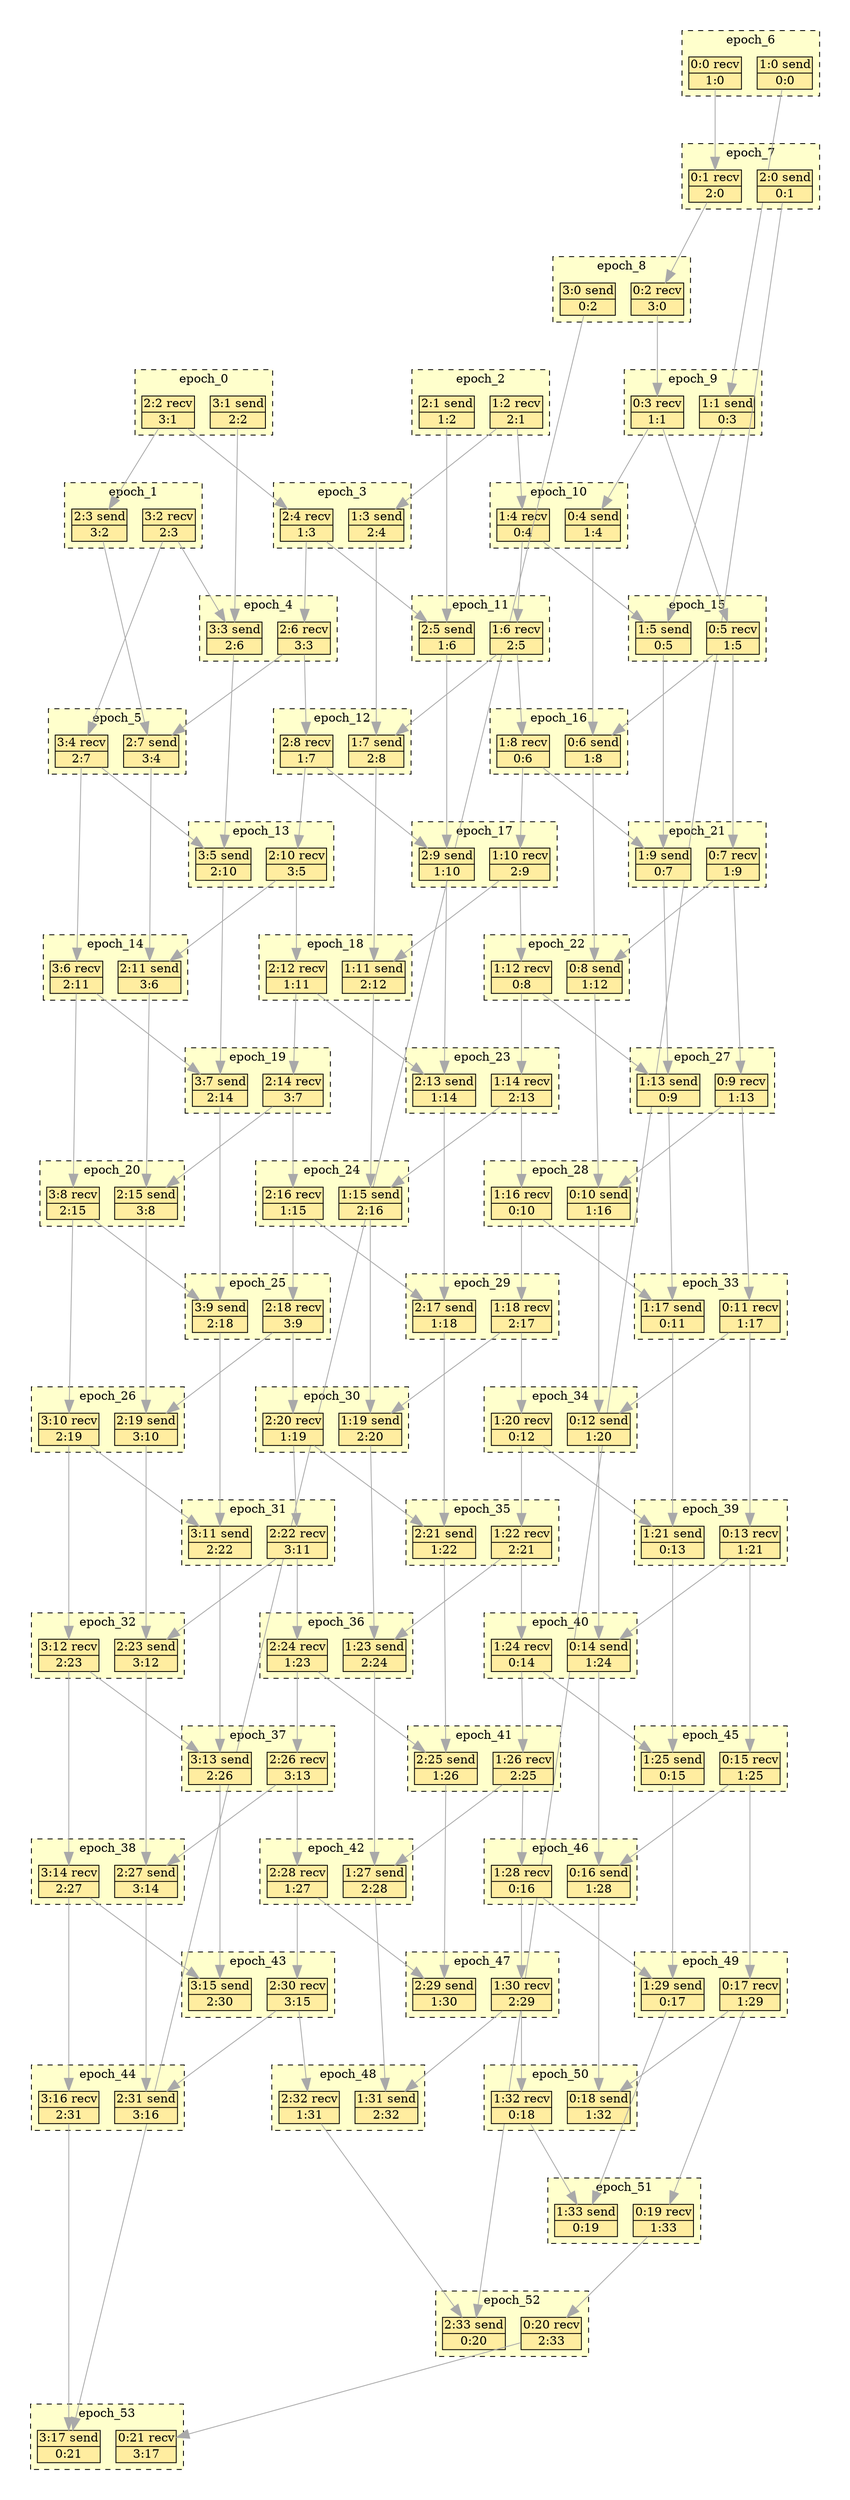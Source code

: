digraph{node[shape=none margin=0 style=filled colorscheme=ylorrd9 fillcolor=2];compound=true;splines=line;subgraph clusterdummy0_0{style=invis;subgraph clusterdummy0_1{style=invis;subgraph clusterdummy0_2{style=invis;subgraph cluster0{style=dashed;colorscheme=ylorrd9;bgcolor=1;edge[arrowhead=empty];label=epoch_0;58[label=<<table border="0" cellborder="0" cellspacing="0"><tr><td>2:2 recv</td></tr><hr/><tr><td> 3:1 </td></tr></table>>];91[label=<<table border="0" cellborder="0" cellspacing="0"><tr><td>3:1 send</td></tr><hr/><tr><td> 2:2 </td></tr></table>>];}}}}subgraph clusterdummy1_0{style=invis;subgraph clusterdummy1_1{style=invis;subgraph clusterdummy1_2{style=invis;subgraph cluster1{style=dashed;colorscheme=ylorrd9;bgcolor=1;edge[arrowhead=empty];label=epoch_1;59[label=<<table border="0" cellborder="0" cellspacing="0"><tr><td>2:3 send</td></tr><hr/><tr><td> 3:2 </td></tr></table>>];92[label=<<table border="0" cellborder="0" cellspacing="0"><tr><td>3:2 recv</td></tr><hr/><tr><td> 2:3 </td></tr></table>>];}}}}subgraph clusterdummy2_0{style=invis;subgraph clusterdummy2_1{style=invis;subgraph clusterdummy2_2{style=invis;subgraph cluster2{style=dashed;colorscheme=ylorrd9;bgcolor=1;edge[arrowhead=empty];label=epoch_2;24[label=<<table border="0" cellborder="0" cellspacing="0"><tr><td>1:2 recv</td></tr><hr/><tr><td> 2:1 </td></tr></table>>];57[label=<<table border="0" cellborder="0" cellspacing="0"><tr><td>2:1 send</td></tr><hr/><tr><td> 1:2 </td></tr></table>>];}}}}subgraph clusterdummy3_0{style=invis;subgraph clusterdummy3_1{style=invis;subgraph clusterdummy3_2{style=invis;subgraph cluster3{style=dashed;colorscheme=ylorrd9;bgcolor=1;edge[arrowhead=empty];label=epoch_3;25[label=<<table border="0" cellborder="0" cellspacing="0"><tr><td>1:3 send</td></tr><hr/><tr><td> 2:4 </td></tr></table>>];60[label=<<table border="0" cellborder="0" cellspacing="0"><tr><td>2:4 recv</td></tr><hr/><tr><td> 1:3 </td></tr></table>>];}}}}subgraph clusterdummy4_0{style=invis;subgraph clusterdummy4_1{style=invis;subgraph clusterdummy4_2{style=invis;subgraph cluster4{style=dashed;colorscheme=ylorrd9;bgcolor=1;edge[arrowhead=empty];label=epoch_4;62[label=<<table border="0" cellborder="0" cellspacing="0"><tr><td>2:6 recv</td></tr><hr/><tr><td> 3:3 </td></tr></table>>];93[label=<<table border="0" cellborder="0" cellspacing="0"><tr><td>3:3 send</td></tr><hr/><tr><td> 2:6 </td></tr></table>>];}}}}subgraph clusterdummy5_0{style=invis;subgraph clusterdummy5_1{style=invis;subgraph clusterdummy5_2{style=invis;subgraph cluster5{style=dashed;colorscheme=ylorrd9;bgcolor=1;edge[arrowhead=empty];label=epoch_5;63[label=<<table border="0" cellborder="0" cellspacing="0"><tr><td>2:7 send</td></tr><hr/><tr><td> 3:4 </td></tr></table>>];94[label=<<table border="0" cellborder="0" cellspacing="0"><tr><td>3:4 recv</td></tr><hr/><tr><td> 2:7 </td></tr></table>>];}}}}subgraph clusterdummy6_0{style=invis;subgraph clusterdummy6_1{style=invis;subgraph clusterdummy6_2{style=invis;subgraph cluster6{style=dashed;colorscheme=ylorrd9;bgcolor=1;edge[arrowhead=empty];label=epoch_6;0[label=<<table border="0" cellborder="0" cellspacing="0"><tr><td>0:0 recv</td></tr><hr/><tr><td> 1:0 </td></tr></table>>];22[label=<<table border="0" cellborder="0" cellspacing="0"><tr><td>1:0 send</td></tr><hr/><tr><td> 0:0 </td></tr></table>>];}}}}subgraph clusterdummy7_0{style=invis;subgraph clusterdummy7_1{style=invis;subgraph clusterdummy7_2{style=invis;subgraph cluster7{style=dashed;colorscheme=ylorrd9;bgcolor=1;edge[arrowhead=empty];label=epoch_7;1[label=<<table border="0" cellborder="0" cellspacing="0"><tr><td>0:1 recv</td></tr><hr/><tr><td> 2:0 </td></tr></table>>];56[label=<<table border="0" cellborder="0" cellspacing="0"><tr><td>2:0 send</td></tr><hr/><tr><td> 0:1 </td></tr></table>>];}}}}subgraph clusterdummy8_0{style=invis;subgraph clusterdummy8_1{style=invis;subgraph clusterdummy8_2{style=invis;subgraph cluster8{style=dashed;colorscheme=ylorrd9;bgcolor=1;edge[arrowhead=empty];label=epoch_8;2[label=<<table border="0" cellborder="0" cellspacing="0"><tr><td>0:2 recv</td></tr><hr/><tr><td> 3:0 </td></tr></table>>];90[label=<<table border="0" cellborder="0" cellspacing="0"><tr><td>3:0 send</td></tr><hr/><tr><td> 0:2 </td></tr></table>>];}}}}subgraph clusterdummy9_0{style=invis;subgraph clusterdummy9_1{style=invis;subgraph clusterdummy9_2{style=invis;subgraph cluster9{style=dashed;colorscheme=ylorrd9;bgcolor=1;edge[arrowhead=empty];label=epoch_9;3[label=<<table border="0" cellborder="0" cellspacing="0"><tr><td>0:3 recv</td></tr><hr/><tr><td> 1:1 </td></tr></table>>];23[label=<<table border="0" cellborder="0" cellspacing="0"><tr><td>1:1 send</td></tr><hr/><tr><td> 0:3 </td></tr></table>>];}}}}subgraph clusterdummy10_0{style=invis;subgraph clusterdummy10_1{style=invis;subgraph clusterdummy10_2{style=invis;subgraph cluster10{style=dashed;colorscheme=ylorrd9;bgcolor=1;edge[arrowhead=empty];label=epoch_10;4[label=<<table border="0" cellborder="0" cellspacing="0"><tr><td>0:4 send</td></tr><hr/><tr><td> 1:4 </td></tr></table>>];26[label=<<table border="0" cellborder="0" cellspacing="0"><tr><td>1:4 recv</td></tr><hr/><tr><td> 0:4 </td></tr></table>>];}}}}subgraph clusterdummy11_0{style=invis;subgraph clusterdummy11_1{style=invis;subgraph clusterdummy11_2{style=invis;subgraph cluster11{style=dashed;colorscheme=ylorrd9;bgcolor=1;edge[arrowhead=empty];label=epoch_11;28[label=<<table border="0" cellborder="0" cellspacing="0"><tr><td>1:6 recv</td></tr><hr/><tr><td> 2:5 </td></tr></table>>];61[label=<<table border="0" cellborder="0" cellspacing="0"><tr><td>2:5 send</td></tr><hr/><tr><td> 1:6 </td></tr></table>>];}}}}subgraph clusterdummy12_0{style=invis;subgraph clusterdummy12_1{style=invis;subgraph clusterdummy12_2{style=invis;subgraph cluster12{style=dashed;colorscheme=ylorrd9;bgcolor=1;edge[arrowhead=empty];label=epoch_12;29[label=<<table border="0" cellborder="0" cellspacing="0"><tr><td>1:7 send</td></tr><hr/><tr><td> 2:8 </td></tr></table>>];64[label=<<table border="0" cellborder="0" cellspacing="0"><tr><td>2:8 recv</td></tr><hr/><tr><td> 1:7 </td></tr></table>>];}}}}subgraph clusterdummy13_0{style=invis;subgraph clusterdummy13_1{style=invis;subgraph clusterdummy13_2{style=invis;subgraph cluster13{style=dashed;colorscheme=ylorrd9;bgcolor=1;edge[arrowhead=empty];label=epoch_13;66[label=<<table border="0" cellborder="0" cellspacing="0"><tr><td>2:10 recv</td></tr><hr/><tr><td> 3:5 </td></tr></table>>];95[label=<<table border="0" cellborder="0" cellspacing="0"><tr><td>3:5 send</td></tr><hr/><tr><td> 2:10 </td></tr></table>>];}}}}subgraph clusterdummy14_0{style=invis;subgraph clusterdummy14_1{style=invis;subgraph clusterdummy14_2{style=invis;subgraph cluster14{style=dashed;colorscheme=ylorrd9;bgcolor=1;edge[arrowhead=empty];label=epoch_14;67[label=<<table border="0" cellborder="0" cellspacing="0"><tr><td>2:11 send</td></tr><hr/><tr><td> 3:6 </td></tr></table>>];96[label=<<table border="0" cellborder="0" cellspacing="0"><tr><td>3:6 recv</td></tr><hr/><tr><td> 2:11 </td></tr></table>>];}}}}subgraph clusterdummy15_0{style=invis;subgraph clusterdummy15_1{style=invis;subgraph clusterdummy15_2{style=invis;subgraph cluster15{style=dashed;colorscheme=ylorrd9;bgcolor=1;edge[arrowhead=empty];label=epoch_15;5[label=<<table border="0" cellborder="0" cellspacing="0"><tr><td>0:5 recv</td></tr><hr/><tr><td> 1:5 </td></tr></table>>];27[label=<<table border="0" cellborder="0" cellspacing="0"><tr><td>1:5 send</td></tr><hr/><tr><td> 0:5 </td></tr></table>>];}}}}subgraph clusterdummy16_0{style=invis;subgraph clusterdummy16_1{style=invis;subgraph clusterdummy16_2{style=invis;subgraph cluster16{style=dashed;colorscheme=ylorrd9;bgcolor=1;edge[arrowhead=empty];label=epoch_16;6[label=<<table border="0" cellborder="0" cellspacing="0"><tr><td>0:6 send</td></tr><hr/><tr><td> 1:8 </td></tr></table>>];30[label=<<table border="0" cellborder="0" cellspacing="0"><tr><td>1:8 recv</td></tr><hr/><tr><td> 0:6 </td></tr></table>>];}}}}subgraph clusterdummy17_0{style=invis;subgraph clusterdummy17_1{style=invis;subgraph clusterdummy17_2{style=invis;subgraph cluster17{style=dashed;colorscheme=ylorrd9;bgcolor=1;edge[arrowhead=empty];label=epoch_17;32[label=<<table border="0" cellborder="0" cellspacing="0"><tr><td>1:10 recv</td></tr><hr/><tr><td> 2:9 </td></tr></table>>];65[label=<<table border="0" cellborder="0" cellspacing="0"><tr><td>2:9 send</td></tr><hr/><tr><td> 1:10 </td></tr></table>>];}}}}subgraph clusterdummy18_0{style=invis;subgraph clusterdummy18_1{style=invis;subgraph clusterdummy18_2{style=invis;subgraph cluster18{style=dashed;colorscheme=ylorrd9;bgcolor=1;edge[arrowhead=empty];label=epoch_18;33[label=<<table border="0" cellborder="0" cellspacing="0"><tr><td>1:11 send</td></tr><hr/><tr><td> 2:12 </td></tr></table>>];68[label=<<table border="0" cellborder="0" cellspacing="0"><tr><td>2:12 recv</td></tr><hr/><tr><td> 1:11 </td></tr></table>>];}}}}subgraph clusterdummy19_0{style=invis;subgraph clusterdummy19_1{style=invis;subgraph clusterdummy19_2{style=invis;subgraph cluster19{style=dashed;colorscheme=ylorrd9;bgcolor=1;edge[arrowhead=empty];label=epoch_19;70[label=<<table border="0" cellborder="0" cellspacing="0"><tr><td>2:14 recv</td></tr><hr/><tr><td> 3:7 </td></tr></table>>];97[label=<<table border="0" cellborder="0" cellspacing="0"><tr><td>3:7 send</td></tr><hr/><tr><td> 2:14 </td></tr></table>>];}}}}subgraph clusterdummy20_0{style=invis;subgraph clusterdummy20_1{style=invis;subgraph clusterdummy20_2{style=invis;subgraph cluster20{style=dashed;colorscheme=ylorrd9;bgcolor=1;edge[arrowhead=empty];label=epoch_20;71[label=<<table border="0" cellborder="0" cellspacing="0"><tr><td>2:15 send</td></tr><hr/><tr><td> 3:8 </td></tr></table>>];98[label=<<table border="0" cellborder="0" cellspacing="0"><tr><td>3:8 recv</td></tr><hr/><tr><td> 2:15 </td></tr></table>>];}}}}subgraph clusterdummy21_0{style=invis;subgraph clusterdummy21_1{style=invis;subgraph clusterdummy21_2{style=invis;subgraph cluster21{style=dashed;colorscheme=ylorrd9;bgcolor=1;edge[arrowhead=empty];label=epoch_21;7[label=<<table border="0" cellborder="0" cellspacing="0"><tr><td>0:7 recv</td></tr><hr/><tr><td> 1:9 </td></tr></table>>];31[label=<<table border="0" cellborder="0" cellspacing="0"><tr><td>1:9 send</td></tr><hr/><tr><td> 0:7 </td></tr></table>>];}}}}subgraph clusterdummy22_0{style=invis;subgraph clusterdummy22_1{style=invis;subgraph clusterdummy22_2{style=invis;subgraph cluster22{style=dashed;colorscheme=ylorrd9;bgcolor=1;edge[arrowhead=empty];label=epoch_22;8[label=<<table border="0" cellborder="0" cellspacing="0"><tr><td>0:8 send</td></tr><hr/><tr><td> 1:12 </td></tr></table>>];34[label=<<table border="0" cellborder="0" cellspacing="0"><tr><td>1:12 recv</td></tr><hr/><tr><td> 0:8 </td></tr></table>>];}}}}subgraph clusterdummy23_0{style=invis;subgraph clusterdummy23_1{style=invis;subgraph clusterdummy23_2{style=invis;subgraph cluster23{style=dashed;colorscheme=ylorrd9;bgcolor=1;edge[arrowhead=empty];label=epoch_23;36[label=<<table border="0" cellborder="0" cellspacing="0"><tr><td>1:14 recv</td></tr><hr/><tr><td> 2:13 </td></tr></table>>];69[label=<<table border="0" cellborder="0" cellspacing="0"><tr><td>2:13 send</td></tr><hr/><tr><td> 1:14 </td></tr></table>>];}}}}subgraph clusterdummy24_0{style=invis;subgraph clusterdummy24_1{style=invis;subgraph clusterdummy24_2{style=invis;subgraph cluster24{style=dashed;colorscheme=ylorrd9;bgcolor=1;edge[arrowhead=empty];label=epoch_24;37[label=<<table border="0" cellborder="0" cellspacing="0"><tr><td>1:15 send</td></tr><hr/><tr><td> 2:16 </td></tr></table>>];72[label=<<table border="0" cellborder="0" cellspacing="0"><tr><td>2:16 recv</td></tr><hr/><tr><td> 1:15 </td></tr></table>>];}}}}subgraph clusterdummy25_0{style=invis;subgraph clusterdummy25_1{style=invis;subgraph clusterdummy25_2{style=invis;subgraph cluster25{style=dashed;colorscheme=ylorrd9;bgcolor=1;edge[arrowhead=empty];label=epoch_25;74[label=<<table border="0" cellborder="0" cellspacing="0"><tr><td>2:18 recv</td></tr><hr/><tr><td> 3:9 </td></tr></table>>];99[label=<<table border="0" cellborder="0" cellspacing="0"><tr><td>3:9 send</td></tr><hr/><tr><td> 2:18 </td></tr></table>>];}}}}subgraph clusterdummy26_0{style=invis;subgraph clusterdummy26_1{style=invis;subgraph clusterdummy26_2{style=invis;subgraph cluster26{style=dashed;colorscheme=ylorrd9;bgcolor=1;edge[arrowhead=empty];label=epoch_26;75[label=<<table border="0" cellborder="0" cellspacing="0"><tr><td>2:19 send</td></tr><hr/><tr><td> 3:10 </td></tr></table>>];100[label=<<table border="0" cellborder="0" cellspacing="0"><tr><td>3:10 recv</td></tr><hr/><tr><td> 2:19 </td></tr></table>>];}}}}subgraph clusterdummy27_0{style=invis;subgraph clusterdummy27_1{style=invis;subgraph clusterdummy27_2{style=invis;subgraph cluster27{style=dashed;colorscheme=ylorrd9;bgcolor=1;edge[arrowhead=empty];label=epoch_27;9[label=<<table border="0" cellborder="0" cellspacing="0"><tr><td>0:9 recv</td></tr><hr/><tr><td> 1:13 </td></tr></table>>];35[label=<<table border="0" cellborder="0" cellspacing="0"><tr><td>1:13 send</td></tr><hr/><tr><td> 0:9 </td></tr></table>>];}}}}subgraph clusterdummy28_0{style=invis;subgraph clusterdummy28_1{style=invis;subgraph clusterdummy28_2{style=invis;subgraph cluster28{style=dashed;colorscheme=ylorrd9;bgcolor=1;edge[arrowhead=empty];label=epoch_28;10[label=<<table border="0" cellborder="0" cellspacing="0"><tr><td>0:10 send</td></tr><hr/><tr><td> 1:16 </td></tr></table>>];38[label=<<table border="0" cellborder="0" cellspacing="0"><tr><td>1:16 recv</td></tr><hr/><tr><td> 0:10 </td></tr></table>>];}}}}subgraph clusterdummy29_0{style=invis;subgraph clusterdummy29_1{style=invis;subgraph clusterdummy29_2{style=invis;subgraph cluster29{style=dashed;colorscheme=ylorrd9;bgcolor=1;edge[arrowhead=empty];label=epoch_29;40[label=<<table border="0" cellborder="0" cellspacing="0"><tr><td>1:18 recv</td></tr><hr/><tr><td> 2:17 </td></tr></table>>];73[label=<<table border="0" cellborder="0" cellspacing="0"><tr><td>2:17 send</td></tr><hr/><tr><td> 1:18 </td></tr></table>>];}}}}subgraph clusterdummy30_0{style=invis;subgraph clusterdummy30_1{style=invis;subgraph clusterdummy30_2{style=invis;subgraph cluster30{style=dashed;colorscheme=ylorrd9;bgcolor=1;edge[arrowhead=empty];label=epoch_30;41[label=<<table border="0" cellborder="0" cellspacing="0"><tr><td>1:19 send</td></tr><hr/><tr><td> 2:20 </td></tr></table>>];76[label=<<table border="0" cellborder="0" cellspacing="0"><tr><td>2:20 recv</td></tr><hr/><tr><td> 1:19 </td></tr></table>>];}}}}subgraph clusterdummy31_0{style=invis;subgraph clusterdummy31_1{style=invis;subgraph clusterdummy31_2{style=invis;subgraph cluster31{style=dashed;colorscheme=ylorrd9;bgcolor=1;edge[arrowhead=empty];label=epoch_31;78[label=<<table border="0" cellborder="0" cellspacing="0"><tr><td>2:22 recv</td></tr><hr/><tr><td> 3:11 </td></tr></table>>];101[label=<<table border="0" cellborder="0" cellspacing="0"><tr><td>3:11 send</td></tr><hr/><tr><td> 2:22 </td></tr></table>>];}}}}subgraph clusterdummy32_0{style=invis;subgraph clusterdummy32_1{style=invis;subgraph clusterdummy32_2{style=invis;subgraph cluster32{style=dashed;colorscheme=ylorrd9;bgcolor=1;edge[arrowhead=empty];label=epoch_32;79[label=<<table border="0" cellborder="0" cellspacing="0"><tr><td>2:23 send</td></tr><hr/><tr><td> 3:12 </td></tr></table>>];102[label=<<table border="0" cellborder="0" cellspacing="0"><tr><td>3:12 recv</td></tr><hr/><tr><td> 2:23 </td></tr></table>>];}}}}subgraph clusterdummy33_0{style=invis;subgraph clusterdummy33_1{style=invis;subgraph clusterdummy33_2{style=invis;subgraph cluster33{style=dashed;colorscheme=ylorrd9;bgcolor=1;edge[arrowhead=empty];label=epoch_33;11[label=<<table border="0" cellborder="0" cellspacing="0"><tr><td>0:11 recv</td></tr><hr/><tr><td> 1:17 </td></tr></table>>];39[label=<<table border="0" cellborder="0" cellspacing="0"><tr><td>1:17 send</td></tr><hr/><tr><td> 0:11 </td></tr></table>>];}}}}subgraph clusterdummy34_0{style=invis;subgraph clusterdummy34_1{style=invis;subgraph clusterdummy34_2{style=invis;subgraph cluster34{style=dashed;colorscheme=ylorrd9;bgcolor=1;edge[arrowhead=empty];label=epoch_34;12[label=<<table border="0" cellborder="0" cellspacing="0"><tr><td>0:12 send</td></tr><hr/><tr><td> 1:20 </td></tr></table>>];42[label=<<table border="0" cellborder="0" cellspacing="0"><tr><td>1:20 recv</td></tr><hr/><tr><td> 0:12 </td></tr></table>>];}}}}subgraph clusterdummy35_0{style=invis;subgraph clusterdummy35_1{style=invis;subgraph clusterdummy35_2{style=invis;subgraph cluster35{style=dashed;colorscheme=ylorrd9;bgcolor=1;edge[arrowhead=empty];label=epoch_35;44[label=<<table border="0" cellborder="0" cellspacing="0"><tr><td>1:22 recv</td></tr><hr/><tr><td> 2:21 </td></tr></table>>];77[label=<<table border="0" cellborder="0" cellspacing="0"><tr><td>2:21 send</td></tr><hr/><tr><td> 1:22 </td></tr></table>>];}}}}subgraph clusterdummy36_0{style=invis;subgraph clusterdummy36_1{style=invis;subgraph clusterdummy36_2{style=invis;subgraph cluster36{style=dashed;colorscheme=ylorrd9;bgcolor=1;edge[arrowhead=empty];label=epoch_36;45[label=<<table border="0" cellborder="0" cellspacing="0"><tr><td>1:23 send</td></tr><hr/><tr><td> 2:24 </td></tr></table>>];80[label=<<table border="0" cellborder="0" cellspacing="0"><tr><td>2:24 recv</td></tr><hr/><tr><td> 1:23 </td></tr></table>>];}}}}subgraph clusterdummy37_0{style=invis;subgraph clusterdummy37_1{style=invis;subgraph clusterdummy37_2{style=invis;subgraph cluster37{style=dashed;colorscheme=ylorrd9;bgcolor=1;edge[arrowhead=empty];label=epoch_37;82[label=<<table border="0" cellborder="0" cellspacing="0"><tr><td>2:26 recv</td></tr><hr/><tr><td> 3:13 </td></tr></table>>];103[label=<<table border="0" cellborder="0" cellspacing="0"><tr><td>3:13 send</td></tr><hr/><tr><td> 2:26 </td></tr></table>>];}}}}subgraph clusterdummy38_0{style=invis;subgraph clusterdummy38_1{style=invis;subgraph clusterdummy38_2{style=invis;subgraph cluster38{style=dashed;colorscheme=ylorrd9;bgcolor=1;edge[arrowhead=empty];label=epoch_38;83[label=<<table border="0" cellborder="0" cellspacing="0"><tr><td>2:27 send</td></tr><hr/><tr><td> 3:14 </td></tr></table>>];104[label=<<table border="0" cellborder="0" cellspacing="0"><tr><td>3:14 recv</td></tr><hr/><tr><td> 2:27 </td></tr></table>>];}}}}subgraph clusterdummy39_0{style=invis;subgraph clusterdummy39_1{style=invis;subgraph clusterdummy39_2{style=invis;subgraph cluster39{style=dashed;colorscheme=ylorrd9;bgcolor=1;edge[arrowhead=empty];label=epoch_39;13[label=<<table border="0" cellborder="0" cellspacing="0"><tr><td>0:13 recv</td></tr><hr/><tr><td> 1:21 </td></tr></table>>];43[label=<<table border="0" cellborder="0" cellspacing="0"><tr><td>1:21 send</td></tr><hr/><tr><td> 0:13 </td></tr></table>>];}}}}subgraph clusterdummy40_0{style=invis;subgraph clusterdummy40_1{style=invis;subgraph clusterdummy40_2{style=invis;subgraph cluster40{style=dashed;colorscheme=ylorrd9;bgcolor=1;edge[arrowhead=empty];label=epoch_40;14[label=<<table border="0" cellborder="0" cellspacing="0"><tr><td>0:14 send</td></tr><hr/><tr><td> 1:24 </td></tr></table>>];46[label=<<table border="0" cellborder="0" cellspacing="0"><tr><td>1:24 recv</td></tr><hr/><tr><td> 0:14 </td></tr></table>>];}}}}subgraph clusterdummy41_0{style=invis;subgraph clusterdummy41_1{style=invis;subgraph clusterdummy41_2{style=invis;subgraph cluster41{style=dashed;colorscheme=ylorrd9;bgcolor=1;edge[arrowhead=empty];label=epoch_41;48[label=<<table border="0" cellborder="0" cellspacing="0"><tr><td>1:26 recv</td></tr><hr/><tr><td> 2:25 </td></tr></table>>];81[label=<<table border="0" cellborder="0" cellspacing="0"><tr><td>2:25 send</td></tr><hr/><tr><td> 1:26 </td></tr></table>>];}}}}subgraph clusterdummy42_0{style=invis;subgraph clusterdummy42_1{style=invis;subgraph clusterdummy42_2{style=invis;subgraph cluster42{style=dashed;colorscheme=ylorrd9;bgcolor=1;edge[arrowhead=empty];label=epoch_42;49[label=<<table border="0" cellborder="0" cellspacing="0"><tr><td>1:27 send</td></tr><hr/><tr><td> 2:28 </td></tr></table>>];84[label=<<table border="0" cellborder="0" cellspacing="0"><tr><td>2:28 recv</td></tr><hr/><tr><td> 1:27 </td></tr></table>>];}}}}subgraph clusterdummy43_0{style=invis;subgraph clusterdummy43_1{style=invis;subgraph clusterdummy43_2{style=invis;subgraph cluster43{style=dashed;colorscheme=ylorrd9;bgcolor=1;edge[arrowhead=empty];label=epoch_43;86[label=<<table border="0" cellborder="0" cellspacing="0"><tr><td>2:30 recv</td></tr><hr/><tr><td> 3:15 </td></tr></table>>];105[label=<<table border="0" cellborder="0" cellspacing="0"><tr><td>3:15 send</td></tr><hr/><tr><td> 2:30 </td></tr></table>>];}}}}subgraph clusterdummy44_0{style=invis;subgraph clusterdummy44_1{style=invis;subgraph clusterdummy44_2{style=invis;subgraph cluster44{style=dashed;colorscheme=ylorrd9;bgcolor=1;edge[arrowhead=empty];label=epoch_44;87[label=<<table border="0" cellborder="0" cellspacing="0"><tr><td>2:31 send</td></tr><hr/><tr><td> 3:16 </td></tr></table>>];106[label=<<table border="0" cellborder="0" cellspacing="0"><tr><td>3:16 recv</td></tr><hr/><tr><td> 2:31 </td></tr></table>>];}}}}subgraph clusterdummy45_0{style=invis;subgraph clusterdummy45_1{style=invis;subgraph clusterdummy45_2{style=invis;subgraph cluster45{style=dashed;colorscheme=ylorrd9;bgcolor=1;edge[arrowhead=empty];label=epoch_45;15[label=<<table border="0" cellborder="0" cellspacing="0"><tr><td>0:15 recv</td></tr><hr/><tr><td> 1:25 </td></tr></table>>];47[label=<<table border="0" cellborder="0" cellspacing="0"><tr><td>1:25 send</td></tr><hr/><tr><td> 0:15 </td></tr></table>>];}}}}subgraph clusterdummy46_0{style=invis;subgraph clusterdummy46_1{style=invis;subgraph clusterdummy46_2{style=invis;subgraph cluster46{style=dashed;colorscheme=ylorrd9;bgcolor=1;edge[arrowhead=empty];label=epoch_46;16[label=<<table border="0" cellborder="0" cellspacing="0"><tr><td>0:16 send</td></tr><hr/><tr><td> 1:28 </td></tr></table>>];50[label=<<table border="0" cellborder="0" cellspacing="0"><tr><td>1:28 recv</td></tr><hr/><tr><td> 0:16 </td></tr></table>>];}}}}subgraph clusterdummy47_0{style=invis;subgraph clusterdummy47_1{style=invis;subgraph clusterdummy47_2{style=invis;subgraph cluster47{style=dashed;colorscheme=ylorrd9;bgcolor=1;edge[arrowhead=empty];label=epoch_47;52[label=<<table border="0" cellborder="0" cellspacing="0"><tr><td>1:30 recv</td></tr><hr/><tr><td> 2:29 </td></tr></table>>];85[label=<<table border="0" cellborder="0" cellspacing="0"><tr><td>2:29 send</td></tr><hr/><tr><td> 1:30 </td></tr></table>>];}}}}subgraph clusterdummy48_0{style=invis;subgraph clusterdummy48_1{style=invis;subgraph clusterdummy48_2{style=invis;subgraph cluster48{style=dashed;colorscheme=ylorrd9;bgcolor=1;edge[arrowhead=empty];label=epoch_48;53[label=<<table border="0" cellborder="0" cellspacing="0"><tr><td>1:31 send</td></tr><hr/><tr><td> 2:32 </td></tr></table>>];88[label=<<table border="0" cellborder="0" cellspacing="0"><tr><td>2:32 recv</td></tr><hr/><tr><td> 1:31 </td></tr></table>>];}}}}subgraph clusterdummy49_0{style=invis;subgraph clusterdummy49_1{style=invis;subgraph clusterdummy49_2{style=invis;subgraph cluster49{style=dashed;colorscheme=ylorrd9;bgcolor=1;edge[arrowhead=empty];label=epoch_49;17[label=<<table border="0" cellborder="0" cellspacing="0"><tr><td>0:17 recv</td></tr><hr/><tr><td> 1:29 </td></tr></table>>];51[label=<<table border="0" cellborder="0" cellspacing="0"><tr><td>1:29 send</td></tr><hr/><tr><td> 0:17 </td></tr></table>>];}}}}subgraph clusterdummy50_0{style=invis;subgraph clusterdummy50_1{style=invis;subgraph clusterdummy50_2{style=invis;subgraph cluster50{style=dashed;colorscheme=ylorrd9;bgcolor=1;edge[arrowhead=empty];label=epoch_50;18[label=<<table border="0" cellborder="0" cellspacing="0"><tr><td>0:18 send</td></tr><hr/><tr><td> 1:32 </td></tr></table>>];54[label=<<table border="0" cellborder="0" cellspacing="0"><tr><td>1:32 recv</td></tr><hr/><tr><td> 0:18 </td></tr></table>>];}}}}subgraph clusterdummy51_0{style=invis;subgraph clusterdummy51_1{style=invis;subgraph clusterdummy51_2{style=invis;subgraph cluster51{style=dashed;colorscheme=ylorrd9;bgcolor=1;edge[arrowhead=empty];label=epoch_51;19[label=<<table border="0" cellborder="0" cellspacing="0"><tr><td>0:19 recv</td></tr><hr/><tr><td> 1:33 </td></tr></table>>];55[label=<<table border="0" cellborder="0" cellspacing="0"><tr><td>1:33 send</td></tr><hr/><tr><td> 0:19 </td></tr></table>>];}}}}subgraph clusterdummy52_0{style=invis;subgraph clusterdummy52_1{style=invis;subgraph clusterdummy52_2{style=invis;subgraph cluster52{style=dashed;colorscheme=ylorrd9;bgcolor=1;edge[arrowhead=empty];label=epoch_52;20[label=<<table border="0" cellborder="0" cellspacing="0"><tr><td>0:20 recv</td></tr><hr/><tr><td> 2:33 </td></tr></table>>];89[label=<<table border="0" cellborder="0" cellspacing="0"><tr><td>2:33 send</td></tr><hr/><tr><td> 0:20 </td></tr></table>>];}}}}subgraph clusterdummy53_0{style=invis;subgraph clusterdummy53_1{style=invis;subgraph clusterdummy53_2{style=invis;subgraph cluster53{style=dashed;colorscheme=ylorrd9;bgcolor=1;edge[arrowhead=empty];label=epoch_53;21[label=<<table border="0" cellborder="0" cellspacing="0"><tr><td>0:21 recv</td></tr><hr/><tr><td> 3:17 </td></tr></table>>];107[label=<<table border="0" cellborder="0" cellspacing="0"><tr><td>3:17 send</td></tr><hr/><tr><td> 0:21 </td></tr></table>>];}}}}subgraph clusterdummy54_0{style=invis;subgraph clusterdummy54_1{style=invis;subgraph clusterdummy54_2{style=invis;subgraph cluster54{style=dashed;colorscheme=ylorrd9;bgcolor=1;edge[arrowhead=empty];label=epoch_54;}}}}subgraph{edge[color=darkgray arrowsize=1.5];0->1;1->2;2->3;3->4;3->5;5->6;4->6;5->7;7->8;6->8;7->9;9->10;8->10;9->11;11->12;10->12;11->13;13->14;12->14;13->15;15->16;14->16;15->17;17->18;16->18;17->19;19->20;20->21;22->23;24->25;24->26;26->27;23->27;26->28;28->29;25->29;28->30;30->31;27->31;30->32;32->33;29->33;32->34;34->35;31->35;34->36;36->37;33->37;36->38;38->39;35->39;38->40;40->41;37->41;40->42;42->43;39->43;42->44;44->45;41->45;44->46;46->47;43->47;46->48;48->49;45->49;48->50;50->51;47->51;50->52;52->53;49->53;52->54;54->55;51->55;58->59;58->60;60->61;57->61;60->62;62->63;59->63;62->64;64->65;61->65;64->66;66->67;63->67;66->68;68->69;65->69;68->70;70->71;67->71;70->72;72->73;69->73;72->74;74->75;71->75;74->76;76->77;73->77;76->78;78->79;75->79;78->80;80->81;77->81;80->82;82->83;79->83;82->84;84->85;81->85;84->86;86->87;83->87;86->88;88->89;56->89;92->93;91->93;92->94;94->95;93->95;94->96;96->97;95->97;96->98;98->99;97->99;98->100;100->101;99->101;100->102;102->103;101->103;102->104;104->105;103->105;104->106;106->107;90->107;}}